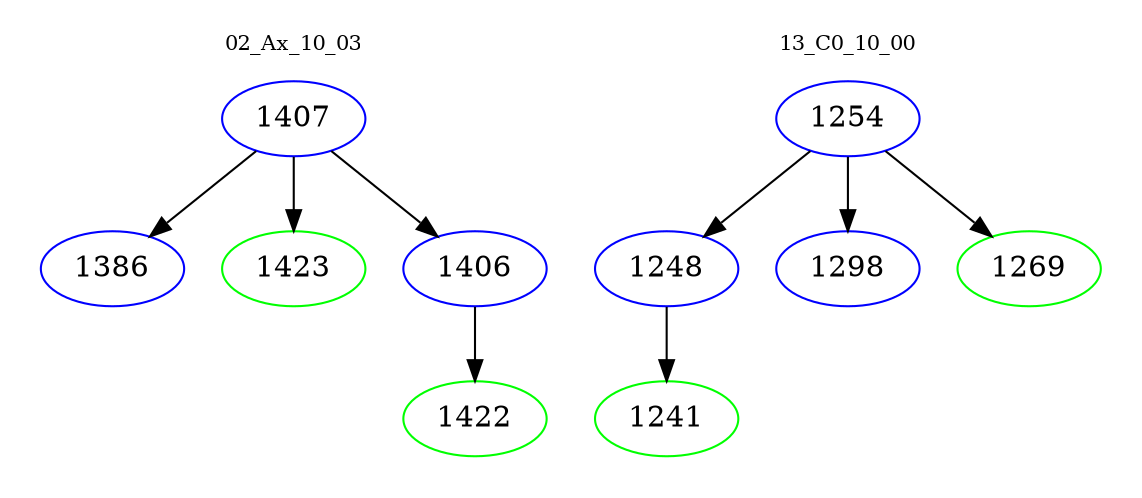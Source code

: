 digraph{
subgraph cluster_0 {
color = white
label = "02_Ax_10_03";
fontsize=10;
T0_1407 [label="1407", color="blue"]
T0_1407 -> T0_1386 [color="black"]
T0_1386 [label="1386", color="blue"]
T0_1407 -> T0_1423 [color="black"]
T0_1423 [label="1423", color="green"]
T0_1407 -> T0_1406 [color="black"]
T0_1406 [label="1406", color="blue"]
T0_1406 -> T0_1422 [color="black"]
T0_1422 [label="1422", color="green"]
}
subgraph cluster_1 {
color = white
label = "13_C0_10_00";
fontsize=10;
T1_1254 [label="1254", color="blue"]
T1_1254 -> T1_1248 [color="black"]
T1_1248 [label="1248", color="blue"]
T1_1248 -> T1_1241 [color="black"]
T1_1241 [label="1241", color="green"]
T1_1254 -> T1_1298 [color="black"]
T1_1298 [label="1298", color="blue"]
T1_1254 -> T1_1269 [color="black"]
T1_1269 [label="1269", color="green"]
}
}
